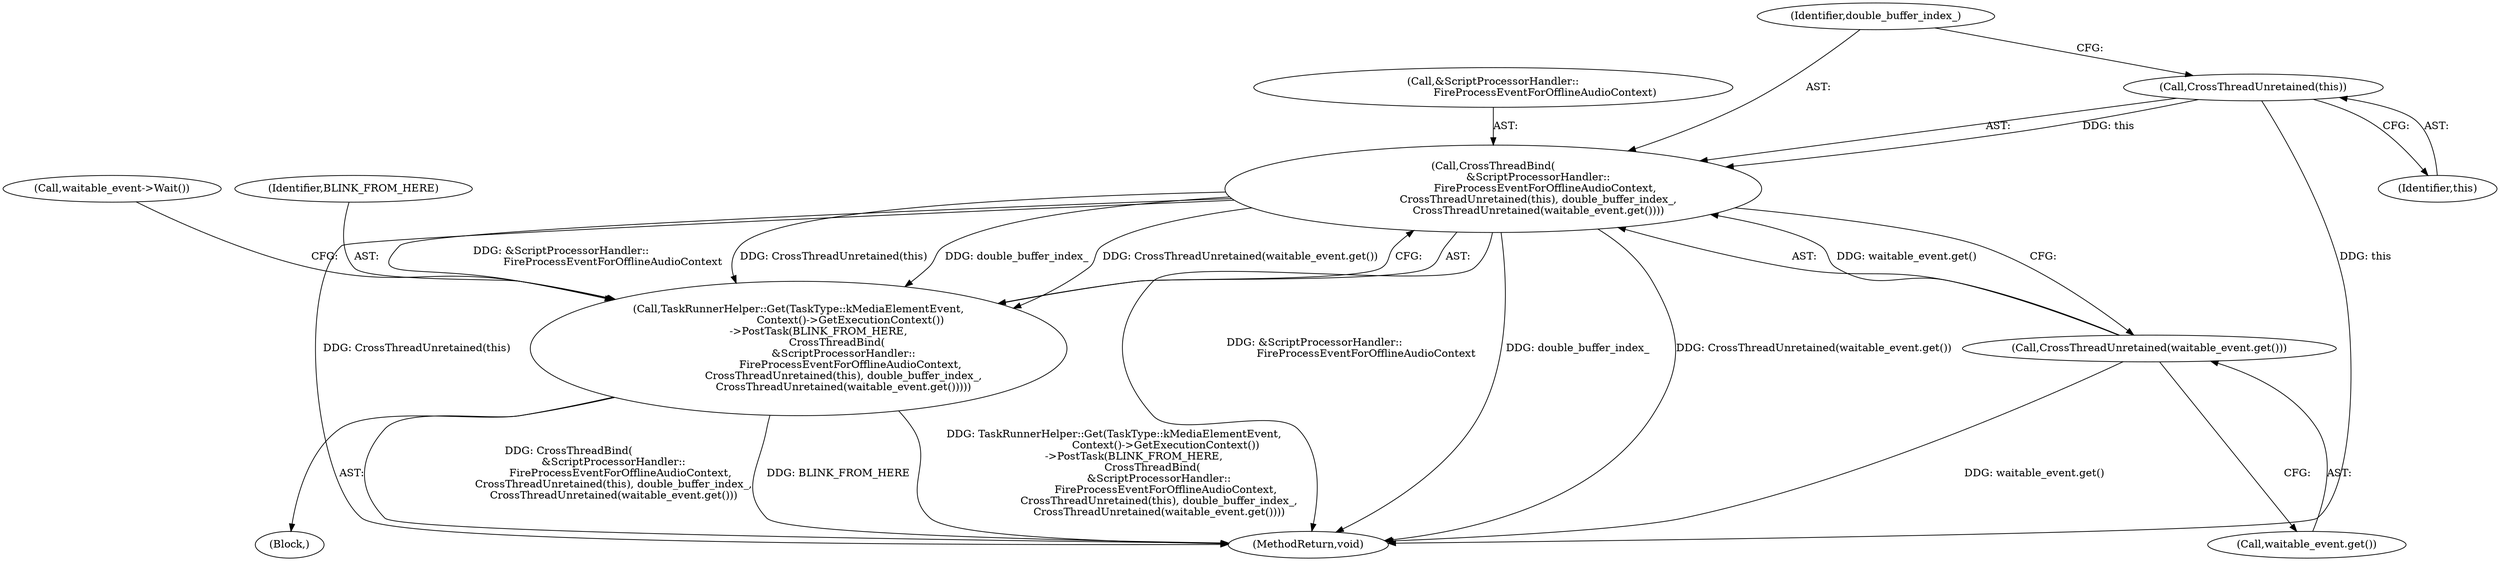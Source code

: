 digraph "0_Chrome_783c28d59c4c748ef9b787d4717882c90c5b227b@API" {
"1000294" [label="(Call,CrossThreadBind(\n                           &ScriptProcessorHandler::\n                               FireProcessEventForOfflineAudioContext,\n                           CrossThreadUnretained(this), double_buffer_index_,\n                           CrossThreadUnretained(waitable_event.get())))"];
"1000297" [label="(Call,CrossThreadUnretained(this))"];
"1000300" [label="(Call,CrossThreadUnretained(waitable_event.get()))"];
"1000292" [label="(Call,TaskRunnerHelper::Get(TaskType::kMediaElementEvent,\n                               Context()->GetExecutionContext())\n            ->PostTask(BLINK_FROM_HERE,\n                       CrossThreadBind(\n                           &ScriptProcessorHandler::\n                               FireProcessEventForOfflineAudioContext,\n                           CrossThreadUnretained(this), double_buffer_index_,\n                           CrossThreadUnretained(waitable_event.get()))))"];
"1000300" [label="(Call,CrossThreadUnretained(waitable_event.get()))"];
"1000299" [label="(Identifier,double_buffer_index_)"];
"1000292" [label="(Call,TaskRunnerHelper::Get(TaskType::kMediaElementEvent,\n                               Context()->GetExecutionContext())\n            ->PostTask(BLINK_FROM_HERE,\n                       CrossThreadBind(\n                           &ScriptProcessorHandler::\n                               FireProcessEventForOfflineAudioContext,\n                           CrossThreadUnretained(this), double_buffer_index_,\n                           CrossThreadUnretained(waitable_event.get()))))"];
"1000291" [label="(Block,)"];
"1000297" [label="(Call,CrossThreadUnretained(this))"];
"1000294" [label="(Call,CrossThreadBind(\n                           &ScriptProcessorHandler::\n                               FireProcessEventForOfflineAudioContext,\n                           CrossThreadUnretained(this), double_buffer_index_,\n                           CrossThreadUnretained(waitable_event.get())))"];
"1000301" [label="(Call,waitable_event.get())"];
"1000295" [label="(Call,&ScriptProcessorHandler::\n                               FireProcessEventForOfflineAudioContext)"];
"1000304" [label="(MethodReturn,void)"];
"1000293" [label="(Identifier,BLINK_FROM_HERE)"];
"1000298" [label="(Identifier,this)"];
"1000302" [label="(Call,waitable_event->Wait())"];
"1000294" -> "1000292"  [label="AST: "];
"1000294" -> "1000300"  [label="CFG: "];
"1000295" -> "1000294"  [label="AST: "];
"1000297" -> "1000294"  [label="AST: "];
"1000299" -> "1000294"  [label="AST: "];
"1000300" -> "1000294"  [label="AST: "];
"1000292" -> "1000294"  [label="CFG: "];
"1000294" -> "1000304"  [label="DDG: double_buffer_index_"];
"1000294" -> "1000304"  [label="DDG: CrossThreadUnretained(waitable_event.get())"];
"1000294" -> "1000304"  [label="DDG: CrossThreadUnretained(this)"];
"1000294" -> "1000304"  [label="DDG: &ScriptProcessorHandler::\n                               FireProcessEventForOfflineAudioContext"];
"1000294" -> "1000292"  [label="DDG: &ScriptProcessorHandler::\n                               FireProcessEventForOfflineAudioContext"];
"1000294" -> "1000292"  [label="DDG: CrossThreadUnretained(this)"];
"1000294" -> "1000292"  [label="DDG: double_buffer_index_"];
"1000294" -> "1000292"  [label="DDG: CrossThreadUnretained(waitable_event.get())"];
"1000297" -> "1000294"  [label="DDG: this"];
"1000300" -> "1000294"  [label="DDG: waitable_event.get()"];
"1000297" -> "1000298"  [label="CFG: "];
"1000298" -> "1000297"  [label="AST: "];
"1000299" -> "1000297"  [label="CFG: "];
"1000297" -> "1000304"  [label="DDG: this"];
"1000300" -> "1000301"  [label="CFG: "];
"1000301" -> "1000300"  [label="AST: "];
"1000300" -> "1000304"  [label="DDG: waitable_event.get()"];
"1000292" -> "1000291"  [label="AST: "];
"1000293" -> "1000292"  [label="AST: "];
"1000302" -> "1000292"  [label="CFG: "];
"1000292" -> "1000304"  [label="DDG: TaskRunnerHelper::Get(TaskType::kMediaElementEvent,\n                               Context()->GetExecutionContext())\n            ->PostTask(BLINK_FROM_HERE,\n                       CrossThreadBind(\n                           &ScriptProcessorHandler::\n                               FireProcessEventForOfflineAudioContext,\n                           CrossThreadUnretained(this), double_buffer_index_,\n                           CrossThreadUnretained(waitable_event.get())))"];
"1000292" -> "1000304"  [label="DDG: CrossThreadBind(\n                           &ScriptProcessorHandler::\n                               FireProcessEventForOfflineAudioContext,\n                           CrossThreadUnretained(this), double_buffer_index_,\n                           CrossThreadUnretained(waitable_event.get()))"];
"1000292" -> "1000304"  [label="DDG: BLINK_FROM_HERE"];
}
